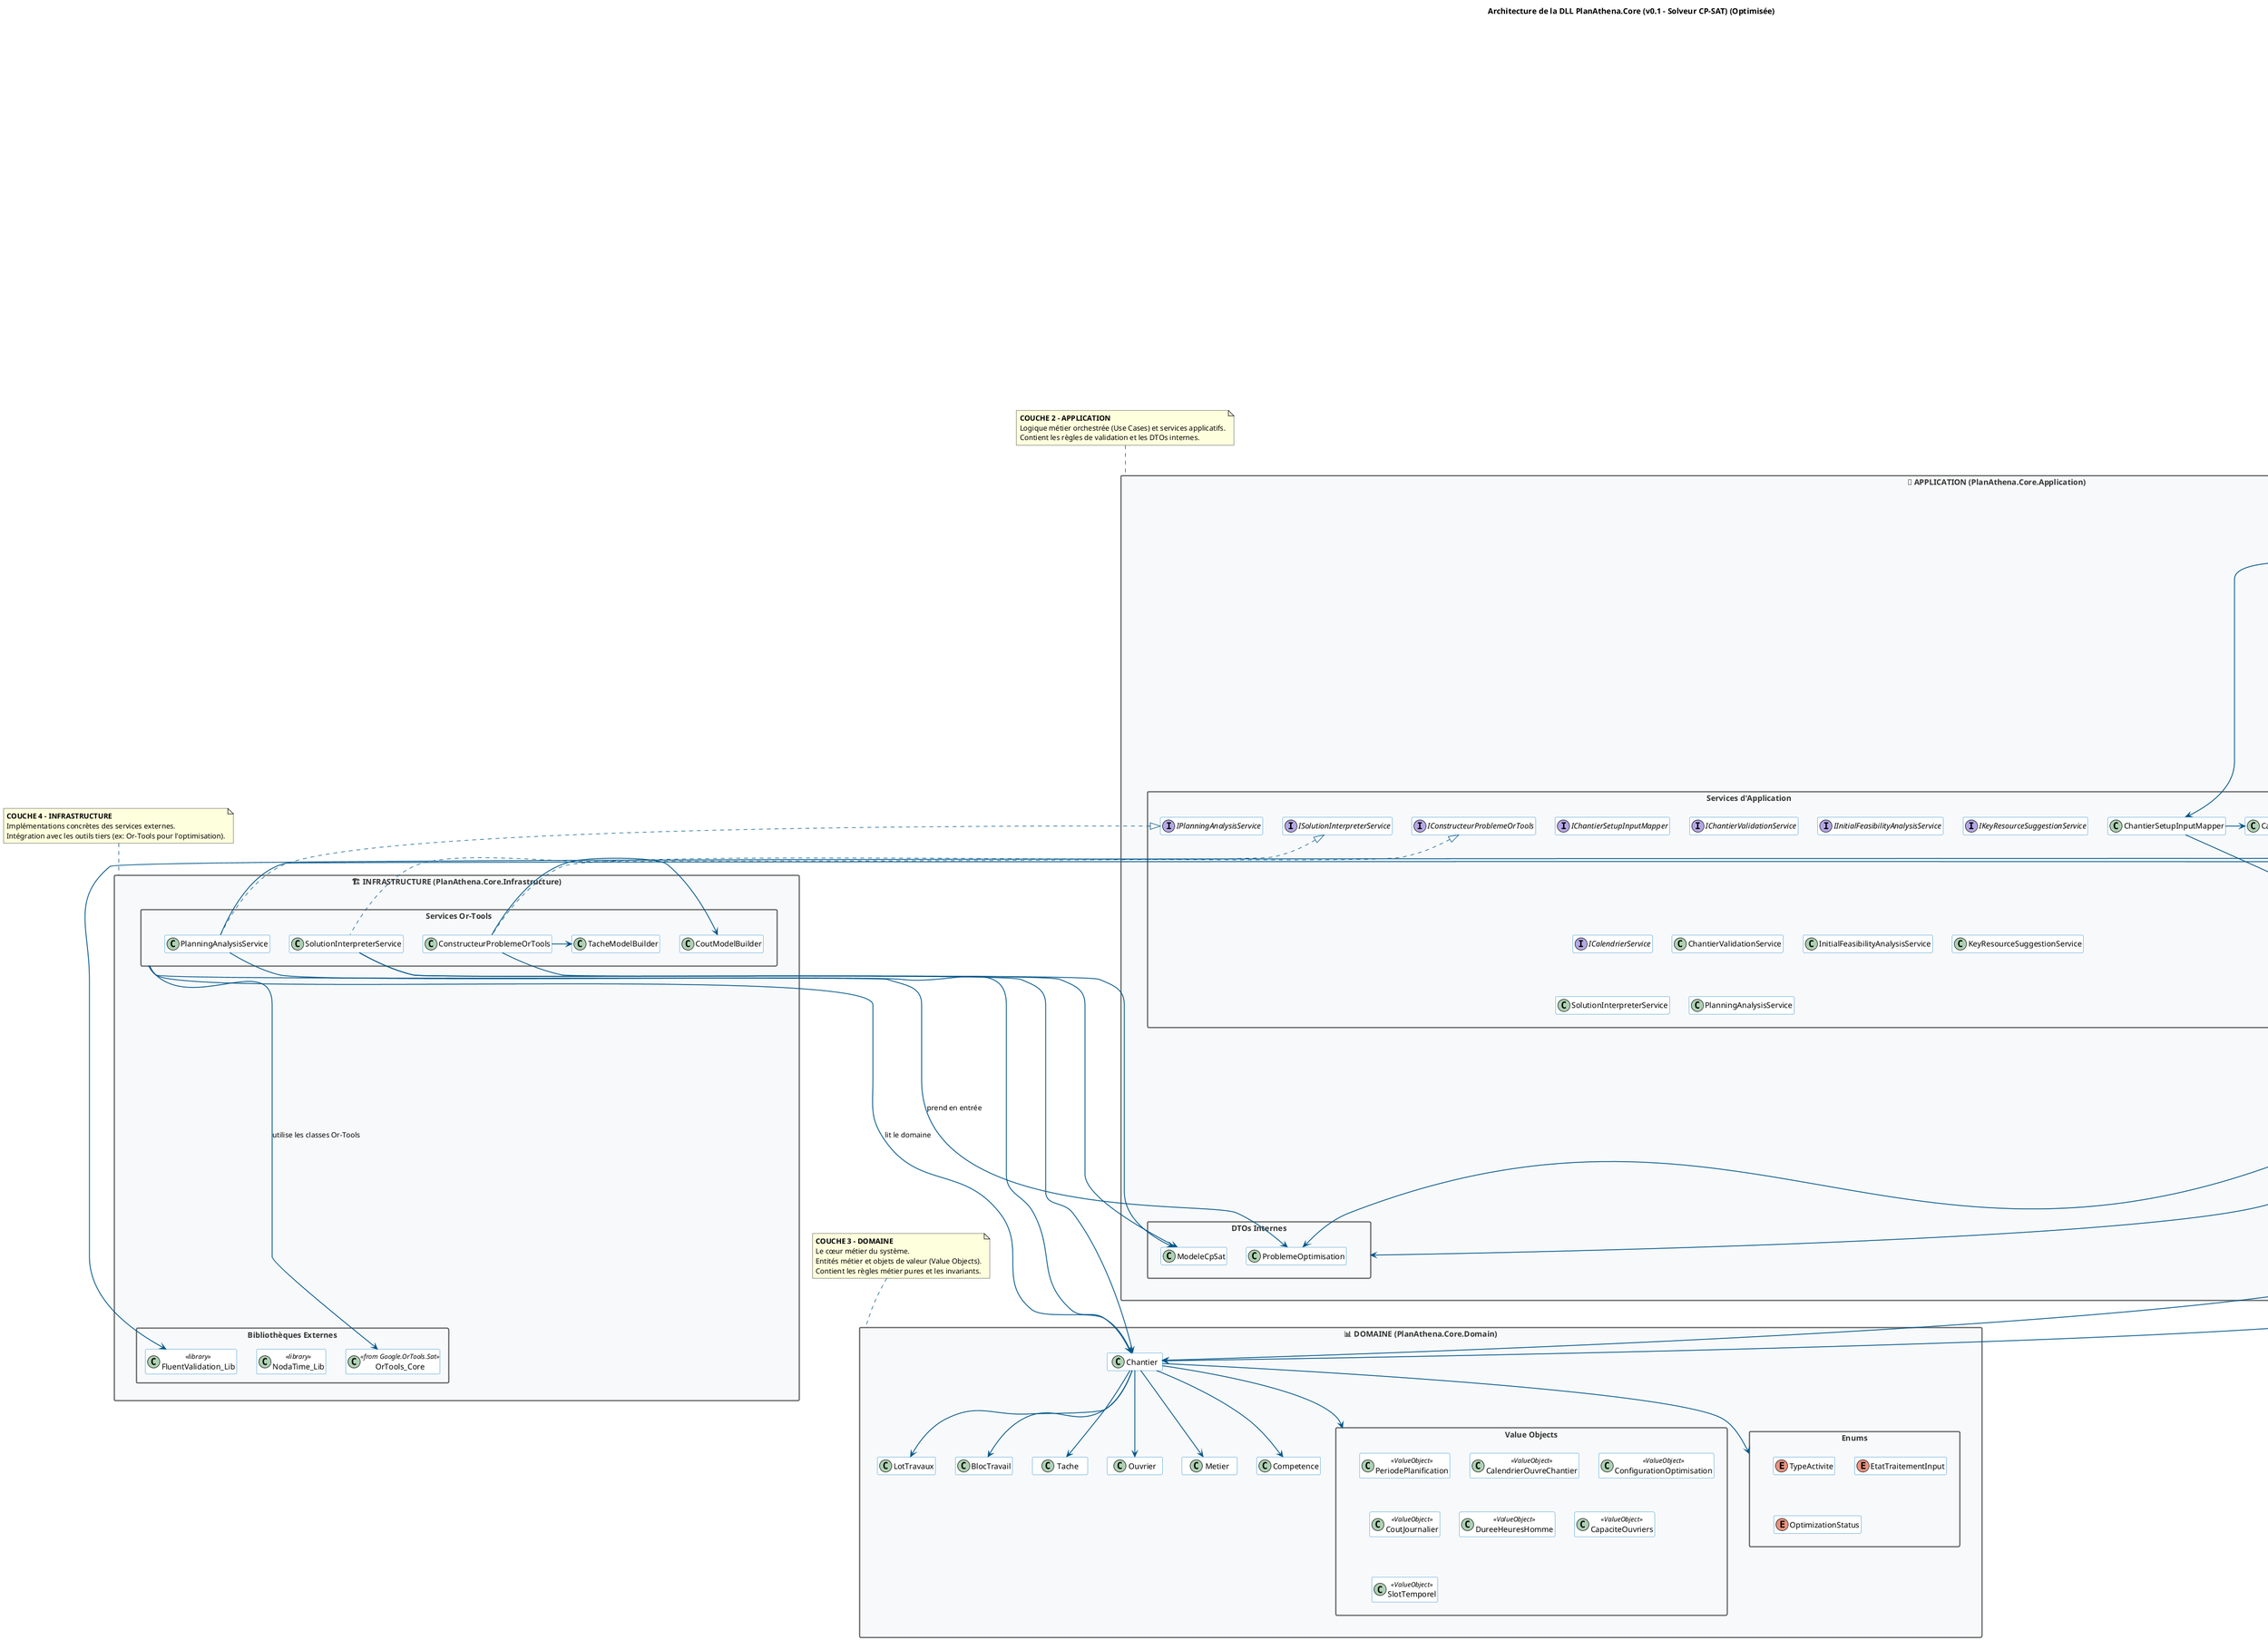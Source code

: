 @startuml
' --- Configuration FORCÉE pour layout vertical ---
!define DIRECTION top to bottom direction
top to bottom direction
skinparam minClassWidth 100 ' Réduit la largeur minimale des classes pour compacité
skinparam maxMessageSize 200
skinparam packageStyle rectangle
skinparam linetype ortho ' Lignes orthogonales pour une structure claire
skinparam ranksep 120 ' Augmenté pour encore plus d'espace entre les couches
skinparam nodesep 70  ' Augmenté pour encore plus d'espace entre les nœuds
skinparam arrowThickness 1.5 ' Rendre les flèches un peu plus visibles

skinparam package {
  borderColor #555555
  borderThickness 2
  fontColor #333333
  backgroundColor #F8F9FA
}
skinparam class {
  borderColor #007ACC
  backgroundColor #DDEEFF
  arrowColor #005588
  shadowing false
  stereoBorderColor #007ACC
  stereoFontColor #007ACC
  backgroundColor <<ValueObject>> #CCEEFF
  backgroundColor <<library>> #E0E0E0
  backgroundColor <<from Google.OrTools.Sat>> #FFCCBB
}
' Cacher TOUS les membres pour un rendu plus compact et lisible
hide members 
title Architecture de la DLL PlanAthena.Core (v0.1 - Solveur CP-SAT) (Optimisée)

' ================================================
' ===         NIVEAU 1 : FACADE DLL            ===
' ================================================
package "🔗 FACADE DLL (PlanAthena.Core.Facade)" as FACADE {
  class PlanAthenaCoreFacade
  package "DTOs d'Échange" as ExchangeDTOs {
    class ChantierSetupInputDto
    class ProcessChantierResultDto
    ' Autres DTOs de ce niveau
    class PlanningOptimizationResultDto
    class AffectationTacheOuvrierDto
    class LotTravauxDto
    class TacheDto
  }
}

' ================================================
' ===    NIVEAU 2 : COUCHE APPLICATION         ===
' ================================================
package "🎯 APPLICATION (PlanAthena.Core.Application)" as APPLICATION {
  package "Use Cases" as UseCases {
    class ProcessChantierUseCase
  }
  package "Services d'Application" as AppServices {
    interface IChantierSetupInputMapper
    interface IChantierValidationService
    interface IInitialFeasibilityAnalysisService
    interface IKeyResourceSuggestionService
    interface ICalendrierService
    interface IConstructeurProblemeOrTools
    interface ISolutionInterpreterService
    interface IPlanningAnalysisService

    class ChantierSetupInputMapper
    class ChantierValidationService
    class InitialFeasibilityAnalysisService
    class KeyResourceSuggestionService
    class CalendrierService
    class SolutionInterpreterService
    class PlanningAnalysisService
  }
  package "Validation" as Validation {
    class ChantierSetupInputDtoValidator
    class TacheDtoValidator
    class LotTravauxDtoValidator
    ' ... autres validateurs
  }
  package "DTOs Internes" as InternalDTOs {
    class ProblemeOptimisation
    class ModeleCpSat
  }
}

' ================================================
' ===        NIVEAU 3 : COUCHE DOMAINE         ===
' ================================================
package "📊 DOMAINE (PlanAthena.Core.Domain)" as DOMAIN {
  class Chantier
  class LotTravaux
  class BlocTravail
  class Tache
  class Ouvrier
  class Metier
  class Competence
  
  package "Value Objects" as VOs {
    class PeriodePlanification <<ValueObject>>
    class CalendrierOuvreChantier <<ValueObject>>
    class ConfigurationOptimisation <<ValueObject>>
    class CoutJournalier <<ValueObject>>
    class DureeHeuresHomme <<ValueObject>>
    class CapaciteOuvriers <<ValueObject>>
    class SlotTemporel <<ValueObject>>
  }
  package "Enums" as Enums {
    enum TypeActivite
    enum EtatTraitementInput
    enum OptimizationStatus
    ' ... autres enums
  }
}

' ================================================
' ===    NIVEAU 4 : INFRASTRUCTURE             ===
' ================================================
package "🏗️ INFRASTRUCTURE (PlanAthena.Core.Infrastructure)" as INFRASTRUCTURE {
  package "Services Or-Tools" as OrToolsServices {
    class ConstructeurProblemeOrTools
    class TacheModelBuilder
    class CoutModelBuilder
    class SolutionInterpreterService
    class PlanningAnalysisService
  }
  package "Bibliothèques Externes" as ExternalLibs {
    class OrTools_Core <<from Google.OrTools.Sat>> 
    class NodaTime_Lib <<library>>
    class FluentValidation_Lib <<library>>
  }
}


' ================================================
' ===         RELATIONS PRINCIPALES            ===
' Les flèches avec plusieurs tirets (---) forcent une plus grande distance minimale,
' aidant à étirer le diagramme verticalement et à améliorer la lisibilité.
' ================================================

FACADE.PlanAthenaCoreFacade ----down----> APPLICATION.UseCases.ProcessChantierUseCase

APPLICATION.UseCases.ProcessChantierUseCase ----down----> APPLICATION.AppServices : utilise interfaces
APPLICATION.UseCases.ProcessChantierUseCase ----down----> APPLICATION.Validation : déclenche validation
APPLICATION.UseCases.ProcessChantierUseCase ----down----> APPLICATION.InternalDTOs.ProblemeOptimisation : crée problème

APPLICATION.AppServices ----down----> DOMAIN.Chantier : interagit avec le domaine
APPLICATION.AppServices ----down----> APPLICATION.InternalDTOs : passe/reçoit DTOs internes

' Implémentations d'interfaces (dépendances inversées, conceptuelles)
APPLICATION.AppServices.IConstructeurProblemeOrTools <|.. INFRASTRUCTURE.OrToolsServices.ConstructeurProblemeOrTools
APPLICATION.AppServices.ISolutionInterpreterService <|.. INFRASTRUCTURE.OrToolsServices.SolutionInterpreterService
APPLICATION.AppServices.IPlanningAnalysisService <|.. INFRASTRUCTURE.OrToolsServices.PlanningAnalysisService


INFRASTRUCTURE.OrToolsServices ----down----> APPLICATION.InternalDTOs.ProblemeOptimisation : prend en entrée
INFRASTRUCTURE.OrToolsServices ----down----> DOMAIN.Chantier : lit le domaine
INFRASTRUCTURE.OrToolsServices ----down----> INFRASTRUCTURE.ExternalLibs.OrTools_Core : utilise les classes Or-Tools

' ================================================
' ===       RELATIONS DÉTAILLÉES (Intra-couches ou spécifiques)               ===
' ================================================

' Flux principal d'entrée/sortie de la Facade
FACADE.ExchangeDTOs.ChantierSetupInputDto -up-> FACADE.PlanAthenaCoreFacade
FACADE.PlanAthenaCoreFacade -up-> FACADE.ExchangeDTOs.ProcessChantierResultDto

' Flux de mappage et validation
APPLICATION.UseCases.ProcessChantierUseCase -right-> APPLICATION.AppServices.ChantierSetupInputMapper
APPLICATION.UseCases.ProcessChantierUseCase -right-> APPLICATION.Validation.ChantierSetupInputDtoValidator

APPLICATION.AppServices.ChantierSetupInputMapper -down-> DOMAIN.Chantier
APPLICATION.AppServices.ChantierSetupInputMapper -right-> APPLICATION.AppServices.CalendrierService

' Construction du modèle Or-Tools
INFRASTRUCTURE.OrToolsServices.ConstructeurProblemeOrTools -right-> INFRASTRUCTURE.OrToolsServices.TacheModelBuilder
INFRASTRUCTURE.OrToolsServices.ConstructeurProblemeOrTools -right-> INFRASTRUCTURE.OrToolsServices.CoutModelBuilder
INFRASTRUCTURE.OrToolsServices.ConstructeurProblemeOrTools -down-> APPLICATION.InternalDTOs.ModeleCpSat

' Interprétation et analyse
INFRASTRUCTURE.OrToolsServices.SolutionInterpreterService -right-> APPLICATION.InternalDTOs.ModeleCpSat
INFRASTRUCTURE.OrToolsServices.SolutionInterpreterService -right-> DOMAIN.Chantier

INFRASTRUCTURE.OrToolsServices.PlanningAnalysisService -right-> ExternalDTOs.AffectationTacheOuvrierDto
INFRASTRUCTURE.OrToolsServices.PlanningAnalysisService -right-> DOMAIN.Chantier

' Dépendances des validateurs
APPLICATION.Validation.ChantierSetupInputDtoValidator -down-> Validation.TacheDtoValidator
APPLICATION.Validation.ChantierSetupInputDtoValidator -down-> Validation.LotTravauxDtoValidator
APPLICATION.Validation.ChantierSetupInputDtoValidator -down-> INFRASTRUCTURE.ExternalLibs.FluentValidation_Lib

' Contenu du Domaine (relations classiques)
DOMAIN.Chantier -down-> DOMAIN.LotTravaux
DOMAIN.Chantier -down-> DOMAIN.BlocTravail
DOMAIN.Chantier -down-> DOMAIN.Tache
DOMAIN.Chantier -down-> DOMAIN.Ouvrier
DOMAIN.Chantier -down-> DOMAIN.Metier
DOMAIN.Chantier -down-> DOMAIN.Competence
DOMAIN.Chantier -down-> DOMAIN.VOs
DOMAIN.Chantier -down-> DOMAIN.Enums

' ================================================
' ===            NOTES EXPLICATIVES            ===
' ================================================
note top of FACADE
  <b>COUCHE 1 - FACADE</b>
  Point d'entrée public de la DLL.
  Gère les communications front-arrière de la DLL.
end note

note top of APPLICATION
  <b>COUCHE 2 - APPLICATION</b>
  Logique métier orchestrée (Use Cases) et services applicatifs.
  Contient les règles de validation et les DTOs internes.
end note

note top of DOMAIN
  <b>COUCHE 3 - DOMAINE</b>
  Le cœur métier du système.
  Entités métier et objets de valeur (Value Objects).
  Contient les règles métier pures et les invariants.
end note

note top of INFRASTRUCTURE
  <b>COUCHE 4 - INFRASTRUCTURE</b>
  Implémentations concrètes des services externes.
  Intégration avec les outils tiers (ex: Or-Tools pour l'optimisation).
end note
@enduml